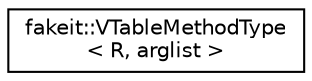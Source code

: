 digraph "Graphical Class Hierarchy"
{
  edge [fontname="Helvetica",fontsize="10",labelfontname="Helvetica",labelfontsize="10"];
  node [fontname="Helvetica",fontsize="10",shape=record];
  rankdir="LR";
  Node1 [label="fakeit::VTableMethodType\l\< R, arglist \>",height=0.2,width=0.4,color="black", fillcolor="white", style="filled",URL="$df/d12/structfakeit_1_1VTableMethodType.html"];
}
